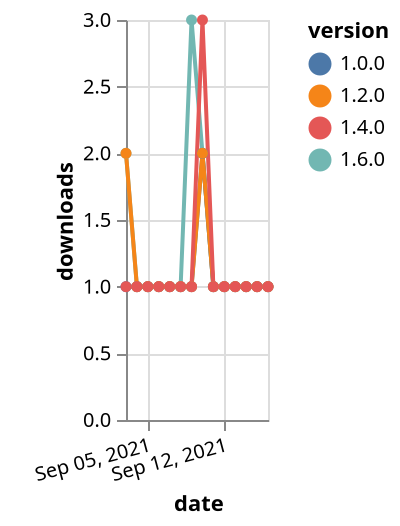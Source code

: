 {"$schema": "https://vega.github.io/schema/vega-lite/v5.json", "description": "A simple bar chart with embedded data.", "data": {"values": [{"date": "2021-09-03", "total": 116, "delta": 2, "version": "1.6.0"}, {"date": "2021-09-04", "total": 117, "delta": 1, "version": "1.6.0"}, {"date": "2021-09-05", "total": 118, "delta": 1, "version": "1.6.0"}, {"date": "2021-09-06", "total": 119, "delta": 1, "version": "1.6.0"}, {"date": "2021-09-07", "total": 120, "delta": 1, "version": "1.6.0"}, {"date": "2021-09-08", "total": 121, "delta": 1, "version": "1.6.0"}, {"date": "2021-09-09", "total": 124, "delta": 3, "version": "1.6.0"}, {"date": "2021-09-10", "total": 126, "delta": 2, "version": "1.6.0"}, {"date": "2021-09-11", "total": 127, "delta": 1, "version": "1.6.0"}, {"date": "2021-09-12", "total": 128, "delta": 1, "version": "1.6.0"}, {"date": "2021-09-13", "total": 129, "delta": 1, "version": "1.6.0"}, {"date": "2021-09-14", "total": 130, "delta": 1, "version": "1.6.0"}, {"date": "2021-09-15", "total": 131, "delta": 1, "version": "1.6.0"}, {"date": "2021-09-16", "total": 132, "delta": 1, "version": "1.6.0"}, {"date": "2021-09-03", "total": 175, "delta": 1, "version": "1.0.0"}, {"date": "2021-09-04", "total": 176, "delta": 1, "version": "1.0.0"}, {"date": "2021-09-05", "total": 177, "delta": 1, "version": "1.0.0"}, {"date": "2021-09-06", "total": 178, "delta": 1, "version": "1.0.0"}, {"date": "2021-09-07", "total": 179, "delta": 1, "version": "1.0.0"}, {"date": "2021-09-08", "total": 180, "delta": 1, "version": "1.0.0"}, {"date": "2021-09-09", "total": 181, "delta": 1, "version": "1.0.0"}, {"date": "2021-09-10", "total": 183, "delta": 2, "version": "1.0.0"}, {"date": "2021-09-11", "total": 184, "delta": 1, "version": "1.0.0"}, {"date": "2021-09-12", "total": 185, "delta": 1, "version": "1.0.0"}, {"date": "2021-09-13", "total": 186, "delta": 1, "version": "1.0.0"}, {"date": "2021-09-14", "total": 187, "delta": 1, "version": "1.0.0"}, {"date": "2021-09-15", "total": 188, "delta": 1, "version": "1.0.0"}, {"date": "2021-09-16", "total": 189, "delta": 1, "version": "1.0.0"}, {"date": "2021-09-03", "total": 152, "delta": 2, "version": "1.2.0"}, {"date": "2021-09-04", "total": 153, "delta": 1, "version": "1.2.0"}, {"date": "2021-09-05", "total": 154, "delta": 1, "version": "1.2.0"}, {"date": "2021-09-06", "total": 155, "delta": 1, "version": "1.2.0"}, {"date": "2021-09-07", "total": 156, "delta": 1, "version": "1.2.0"}, {"date": "2021-09-08", "total": 157, "delta": 1, "version": "1.2.0"}, {"date": "2021-09-09", "total": 158, "delta": 1, "version": "1.2.0"}, {"date": "2021-09-10", "total": 160, "delta": 2, "version": "1.2.0"}, {"date": "2021-09-11", "total": 161, "delta": 1, "version": "1.2.0"}, {"date": "2021-09-12", "total": 162, "delta": 1, "version": "1.2.0"}, {"date": "2021-09-13", "total": 163, "delta": 1, "version": "1.2.0"}, {"date": "2021-09-14", "total": 164, "delta": 1, "version": "1.2.0"}, {"date": "2021-09-15", "total": 165, "delta": 1, "version": "1.2.0"}, {"date": "2021-09-16", "total": 166, "delta": 1, "version": "1.2.0"}, {"date": "2021-09-03", "total": 175, "delta": 1, "version": "1.4.0"}, {"date": "2021-09-04", "total": 176, "delta": 1, "version": "1.4.0"}, {"date": "2021-09-05", "total": 177, "delta": 1, "version": "1.4.0"}, {"date": "2021-09-06", "total": 178, "delta": 1, "version": "1.4.0"}, {"date": "2021-09-07", "total": 179, "delta": 1, "version": "1.4.0"}, {"date": "2021-09-08", "total": 180, "delta": 1, "version": "1.4.0"}, {"date": "2021-09-09", "total": 181, "delta": 1, "version": "1.4.0"}, {"date": "2021-09-10", "total": 184, "delta": 3, "version": "1.4.0"}, {"date": "2021-09-11", "total": 185, "delta": 1, "version": "1.4.0"}, {"date": "2021-09-12", "total": 186, "delta": 1, "version": "1.4.0"}, {"date": "2021-09-13", "total": 187, "delta": 1, "version": "1.4.0"}, {"date": "2021-09-14", "total": 188, "delta": 1, "version": "1.4.0"}, {"date": "2021-09-15", "total": 189, "delta": 1, "version": "1.4.0"}, {"date": "2021-09-16", "total": 190, "delta": 1, "version": "1.4.0"}]}, "width": "container", "mark": {"type": "line", "point": {"filled": true}}, "encoding": {"x": {"field": "date", "type": "temporal", "timeUnit": "yearmonthdate", "title": "date", "axis": {"labelAngle": -15}}, "y": {"field": "delta", "type": "quantitative", "title": "downloads"}, "color": {"field": "version", "type": "nominal"}, "tooltip": {"field": "delta"}}}